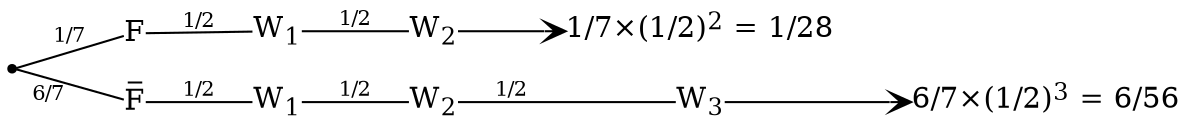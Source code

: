 digraph problem4_2 {
    rankdir = LR; // 左から右のレイアウトを指定

    // ダミーノード
    ""[shape=point];

    // ノードのスタイル設定
    node[shape=plain];

    // ノードの定義
    node1 [label="F"];
    node2 [label=<F&#x0305;>];
    node3 [label=<W<sub>1</sub>>];
    node4 [label=<W<sub>1</sub>>];
    node5 [label=<W<sub>2</sub>>];
    node6 [label=<W<sub>2</sub>>];
    node7 [label=<W<sub>3</sub>>];
    node8 [label=<1/7×(1/2)<sup>2</sup> = 1/28>];
    node9 [label=<6/7×(1/2)<sup>3</sup> = 6/56>];

    // エッジの定義（有向）
    "" -> node1 [label=<<font point-size="10" color="black">1/7</font>>, arrowhead=none];
    "" -> node2 [xlabel=<<font point-size="10" color="black">6/7</font>>, arrowhead=none];

    node1 -> node3 [label=<<font point-size="10" color="black">1/2</font>>, arrowhead=none];
    node2 -> node4 [label=<<font point-size="10" color="black">1/2</font>>, arrowhead=none];

    node3 -> node5 [label=<<font point-size="10" color="black">1/2</font>>, arrowhead=none];
    node4 -> node6 [label=<<font point-size="10" color="black">1/2</font>>, arrowhead=none];
    
    node6 -> node7 [label=<<font point-size="10" color="black">1/2</font>>, arrowhead=none];

    node5 -> node8 [arrowhead=vee];
    node7 -> node9 [arrowhead=vee];
}